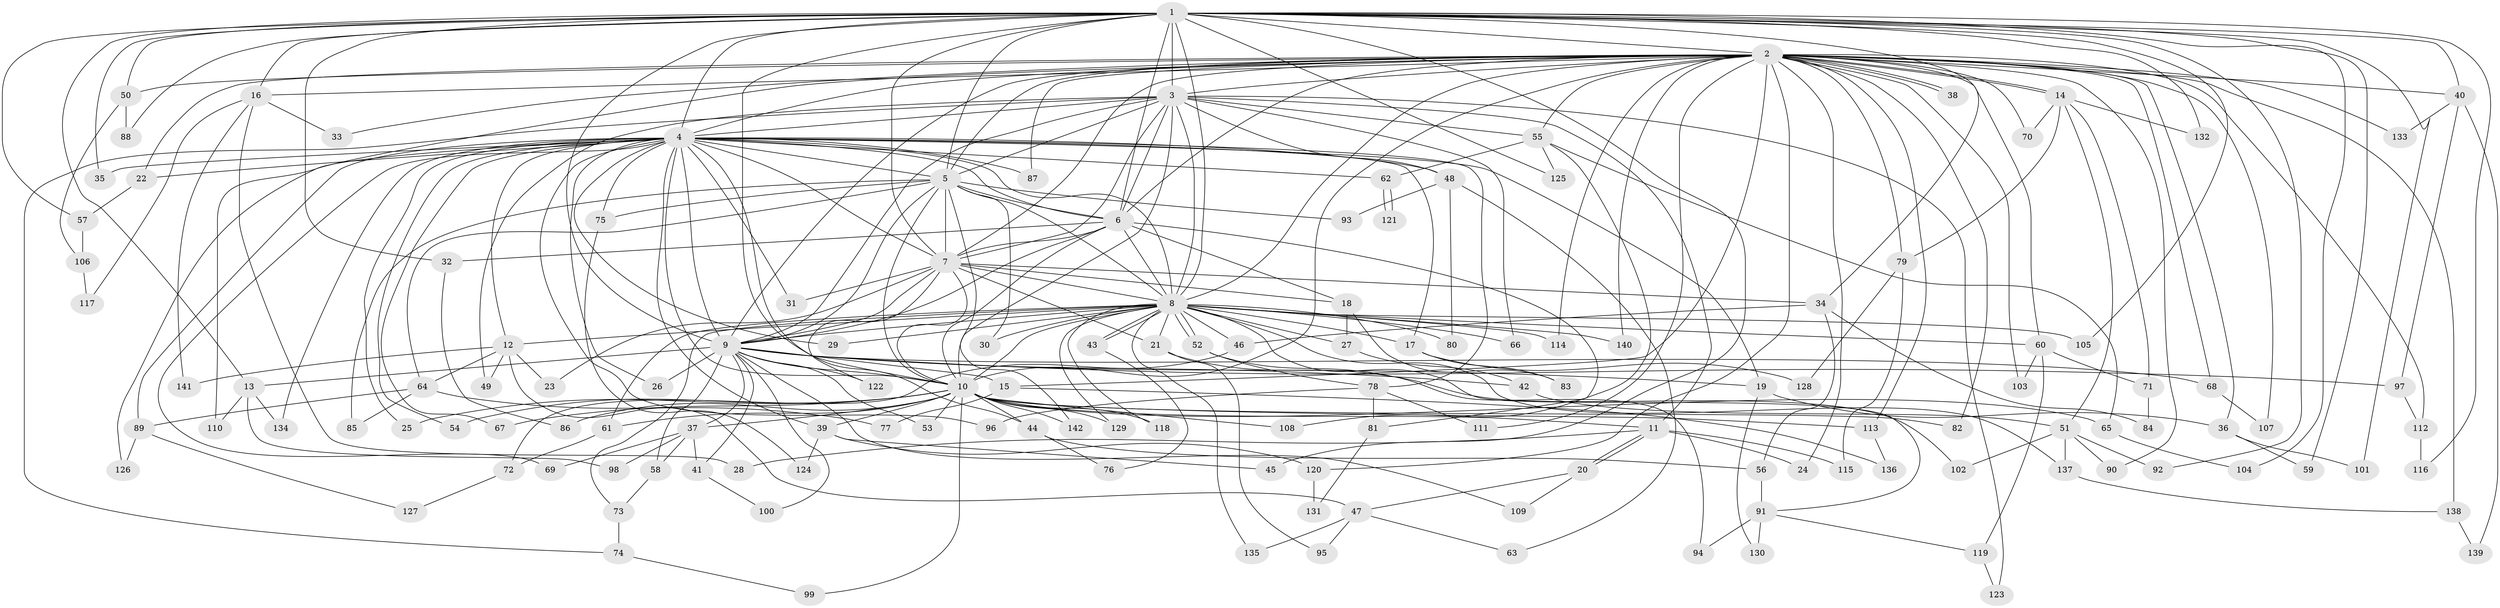 // coarse degree distribution, {23: 0.009433962264150943, 35: 0.009433962264150943, 17: 0.009433962264150943, 28: 0.018867924528301886, 34: 0.009433962264150943, 12: 0.009433962264150943, 19: 0.009433962264150943, 7: 0.018867924528301886, 8: 0.009433962264150943, 4: 0.10377358490566038, 6: 0.03773584905660377, 3: 0.18867924528301888, 2: 0.49056603773584906, 1: 0.009433962264150943, 5: 0.0660377358490566}
// Generated by graph-tools (version 1.1) at 2025/23/03/03/25 07:23:43]
// undirected, 142 vertices, 309 edges
graph export_dot {
graph [start="1"]
  node [color=gray90,style=filled];
  1;
  2;
  3;
  4;
  5;
  6;
  7;
  8;
  9;
  10;
  11;
  12;
  13;
  14;
  15;
  16;
  17;
  18;
  19;
  20;
  21;
  22;
  23;
  24;
  25;
  26;
  27;
  28;
  29;
  30;
  31;
  32;
  33;
  34;
  35;
  36;
  37;
  38;
  39;
  40;
  41;
  42;
  43;
  44;
  45;
  46;
  47;
  48;
  49;
  50;
  51;
  52;
  53;
  54;
  55;
  56;
  57;
  58;
  59;
  60;
  61;
  62;
  63;
  64;
  65;
  66;
  67;
  68;
  69;
  70;
  71;
  72;
  73;
  74;
  75;
  76;
  77;
  78;
  79;
  80;
  81;
  82;
  83;
  84;
  85;
  86;
  87;
  88;
  89;
  90;
  91;
  92;
  93;
  94;
  95;
  96;
  97;
  98;
  99;
  100;
  101;
  102;
  103;
  104;
  105;
  106;
  107;
  108;
  109;
  110;
  111;
  112;
  113;
  114;
  115;
  116;
  117;
  118;
  119;
  120;
  121;
  122;
  123;
  124;
  125;
  126;
  127;
  128;
  129;
  130;
  131;
  132;
  133;
  134;
  135;
  136;
  137;
  138;
  139;
  140;
  141;
  142;
  1 -- 2;
  1 -- 3;
  1 -- 4;
  1 -- 5;
  1 -- 6;
  1 -- 7;
  1 -- 8;
  1 -- 9;
  1 -- 10;
  1 -- 13;
  1 -- 16;
  1 -- 32;
  1 -- 34;
  1 -- 35;
  1 -- 40;
  1 -- 45;
  1 -- 50;
  1 -- 57;
  1 -- 59;
  1 -- 88;
  1 -- 92;
  1 -- 101;
  1 -- 104;
  1 -- 105;
  1 -- 116;
  1 -- 125;
  1 -- 132;
  2 -- 3;
  2 -- 4;
  2 -- 5;
  2 -- 6;
  2 -- 7;
  2 -- 8;
  2 -- 9;
  2 -- 10;
  2 -- 14;
  2 -- 14;
  2 -- 15;
  2 -- 16;
  2 -- 22;
  2 -- 24;
  2 -- 33;
  2 -- 36;
  2 -- 38;
  2 -- 38;
  2 -- 40;
  2 -- 50;
  2 -- 55;
  2 -- 60;
  2 -- 68;
  2 -- 70;
  2 -- 79;
  2 -- 82;
  2 -- 87;
  2 -- 90;
  2 -- 103;
  2 -- 107;
  2 -- 110;
  2 -- 111;
  2 -- 112;
  2 -- 113;
  2 -- 114;
  2 -- 120;
  2 -- 133;
  2 -- 138;
  2 -- 140;
  3 -- 4;
  3 -- 5;
  3 -- 6;
  3 -- 7;
  3 -- 8;
  3 -- 9;
  3 -- 10;
  3 -- 11;
  3 -- 48;
  3 -- 49;
  3 -- 55;
  3 -- 66;
  3 -- 74;
  3 -- 123;
  4 -- 5;
  4 -- 6;
  4 -- 7;
  4 -- 8;
  4 -- 9;
  4 -- 10;
  4 -- 12;
  4 -- 17;
  4 -- 19;
  4 -- 22;
  4 -- 25;
  4 -- 26;
  4 -- 29;
  4 -- 31;
  4 -- 35;
  4 -- 39;
  4 -- 44;
  4 -- 48;
  4 -- 54;
  4 -- 62;
  4 -- 67;
  4 -- 69;
  4 -- 75;
  4 -- 78;
  4 -- 87;
  4 -- 89;
  4 -- 96;
  4 -- 126;
  4 -- 134;
  5 -- 6;
  5 -- 7;
  5 -- 8;
  5 -- 9;
  5 -- 10;
  5 -- 30;
  5 -- 64;
  5 -- 75;
  5 -- 85;
  5 -- 93;
  5 -- 142;
  6 -- 7;
  6 -- 8;
  6 -- 9;
  6 -- 10;
  6 -- 18;
  6 -- 32;
  6 -- 81;
  7 -- 8;
  7 -- 9;
  7 -- 10;
  7 -- 18;
  7 -- 21;
  7 -- 23;
  7 -- 31;
  7 -- 34;
  7 -- 122;
  8 -- 9;
  8 -- 10;
  8 -- 12;
  8 -- 17;
  8 -- 21;
  8 -- 27;
  8 -- 29;
  8 -- 30;
  8 -- 43;
  8 -- 43;
  8 -- 46;
  8 -- 52;
  8 -- 52;
  8 -- 60;
  8 -- 61;
  8 -- 66;
  8 -- 73;
  8 -- 80;
  8 -- 91;
  8 -- 105;
  8 -- 114;
  8 -- 118;
  8 -- 129;
  8 -- 135;
  8 -- 137;
  8 -- 140;
  9 -- 10;
  9 -- 13;
  9 -- 15;
  9 -- 19;
  9 -- 26;
  9 -- 37;
  9 -- 41;
  9 -- 42;
  9 -- 53;
  9 -- 58;
  9 -- 68;
  9 -- 97;
  9 -- 100;
  9 -- 109;
  9 -- 122;
  10 -- 11;
  10 -- 25;
  10 -- 37;
  10 -- 39;
  10 -- 44;
  10 -- 53;
  10 -- 54;
  10 -- 61;
  10 -- 65;
  10 -- 67;
  10 -- 82;
  10 -- 86;
  10 -- 99;
  10 -- 108;
  10 -- 113;
  10 -- 118;
  10 -- 129;
  10 -- 142;
  11 -- 20;
  11 -- 20;
  11 -- 24;
  11 -- 28;
  11 -- 115;
  12 -- 23;
  12 -- 47;
  12 -- 49;
  12 -- 64;
  12 -- 141;
  13 -- 98;
  13 -- 110;
  13 -- 134;
  14 -- 51;
  14 -- 70;
  14 -- 71;
  14 -- 79;
  14 -- 132;
  15 -- 77;
  15 -- 136;
  16 -- 28;
  16 -- 33;
  16 -- 117;
  16 -- 141;
  17 -- 83;
  17 -- 128;
  18 -- 27;
  18 -- 83;
  19 -- 36;
  19 -- 130;
  20 -- 47;
  20 -- 109;
  21 -- 95;
  21 -- 102;
  22 -- 57;
  27 -- 42;
  32 -- 86;
  34 -- 46;
  34 -- 56;
  34 -- 84;
  36 -- 59;
  36 -- 101;
  37 -- 41;
  37 -- 58;
  37 -- 69;
  37 -- 98;
  39 -- 45;
  39 -- 120;
  39 -- 124;
  40 -- 97;
  40 -- 133;
  40 -- 139;
  41 -- 100;
  42 -- 51;
  43 -- 76;
  44 -- 56;
  44 -- 76;
  46 -- 72;
  47 -- 63;
  47 -- 95;
  47 -- 135;
  48 -- 63;
  48 -- 80;
  48 -- 93;
  50 -- 88;
  50 -- 106;
  51 -- 90;
  51 -- 92;
  51 -- 102;
  51 -- 137;
  52 -- 78;
  52 -- 94;
  55 -- 62;
  55 -- 65;
  55 -- 108;
  55 -- 125;
  56 -- 91;
  57 -- 106;
  58 -- 73;
  60 -- 71;
  60 -- 103;
  60 -- 119;
  61 -- 72;
  62 -- 121;
  62 -- 121;
  64 -- 77;
  64 -- 85;
  64 -- 89;
  65 -- 104;
  68 -- 107;
  71 -- 84;
  72 -- 127;
  73 -- 74;
  74 -- 99;
  75 -- 124;
  78 -- 81;
  78 -- 96;
  78 -- 111;
  79 -- 115;
  79 -- 128;
  81 -- 131;
  89 -- 126;
  89 -- 127;
  91 -- 94;
  91 -- 119;
  91 -- 130;
  97 -- 112;
  106 -- 117;
  112 -- 116;
  113 -- 136;
  119 -- 123;
  120 -- 131;
  137 -- 138;
  138 -- 139;
}
